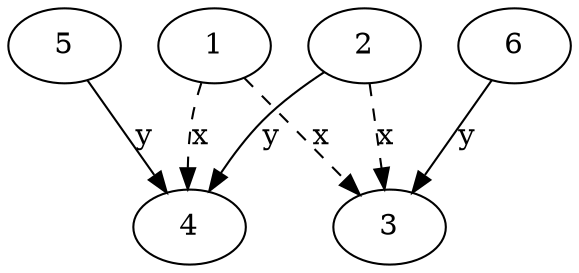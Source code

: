 digraph target {
    1 -> 3 [label=x, style=dashed]
    1 -> 4 [label=x, style=dashed]
    2 -> 3 [label=x, style=dashed]
    5 -> 4 [label=y]
    6 -> 3 [label=y]
    2 -> 4 [label=y]
}
